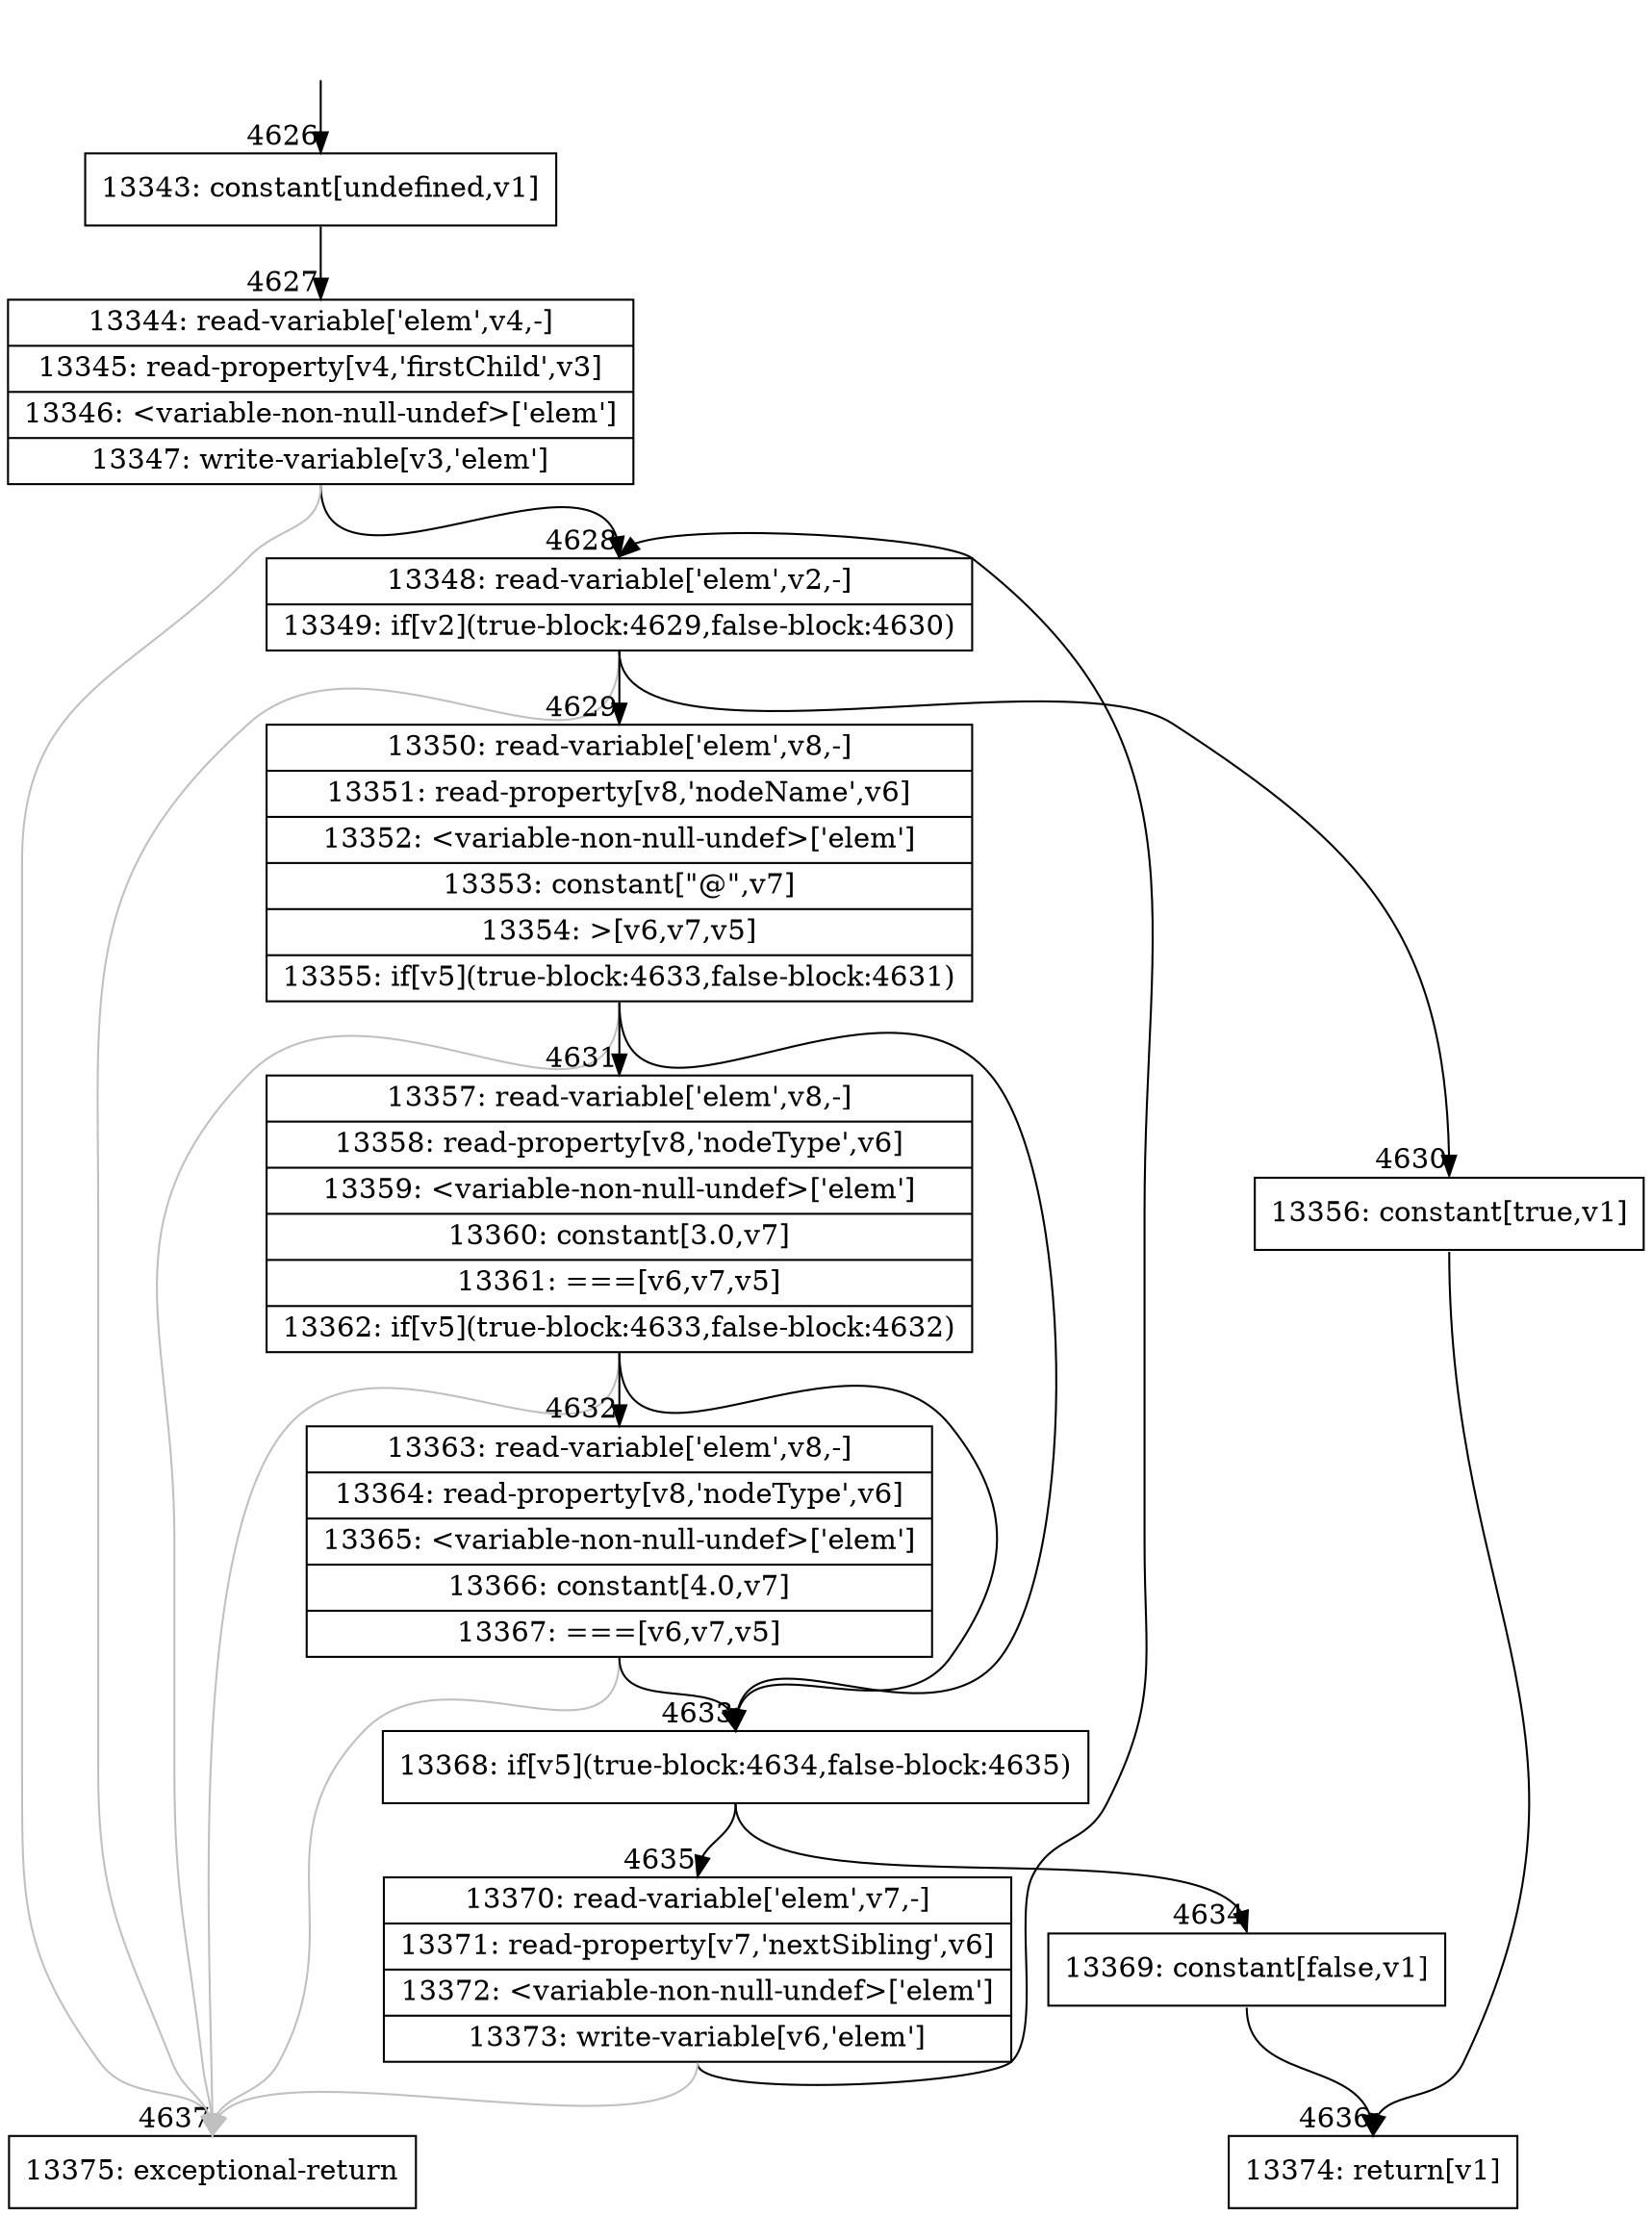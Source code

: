 digraph {
rankdir="TD"
BB_entry305[shape=none,label=""];
BB_entry305 -> BB4626 [tailport=s, headport=n, headlabel="    4626"]
BB4626 [shape=record label="{13343: constant[undefined,v1]}" ] 
BB4626 -> BB4627 [tailport=s, headport=n, headlabel="      4627"]
BB4627 [shape=record label="{13344: read-variable['elem',v4,-]|13345: read-property[v4,'firstChild',v3]|13346: \<variable-non-null-undef\>['elem']|13347: write-variable[v3,'elem']}" ] 
BB4627 -> BB4628 [tailport=s, headport=n, headlabel="      4628"]
BB4627 -> BB4637 [tailport=s, headport=n, color=gray, headlabel="      4637"]
BB4628 [shape=record label="{13348: read-variable['elem',v2,-]|13349: if[v2](true-block:4629,false-block:4630)}" ] 
BB4628 -> BB4629 [tailport=s, headport=n, headlabel="      4629"]
BB4628 -> BB4630 [tailport=s, headport=n, headlabel="      4630"]
BB4628 -> BB4637 [tailport=s, headport=n, color=gray]
BB4629 [shape=record label="{13350: read-variable['elem',v8,-]|13351: read-property[v8,'nodeName',v6]|13352: \<variable-non-null-undef\>['elem']|13353: constant[\"@\",v7]|13354: \>[v6,v7,v5]|13355: if[v5](true-block:4633,false-block:4631)}" ] 
BB4629 -> BB4633 [tailport=s, headport=n, headlabel="      4633"]
BB4629 -> BB4631 [tailport=s, headport=n, headlabel="      4631"]
BB4629 -> BB4637 [tailport=s, headport=n, color=gray]
BB4630 [shape=record label="{13356: constant[true,v1]}" ] 
BB4630 -> BB4636 [tailport=s, headport=n, headlabel="      4636"]
BB4631 [shape=record label="{13357: read-variable['elem',v8,-]|13358: read-property[v8,'nodeType',v6]|13359: \<variable-non-null-undef\>['elem']|13360: constant[3.0,v7]|13361: ===[v6,v7,v5]|13362: if[v5](true-block:4633,false-block:4632)}" ] 
BB4631 -> BB4633 [tailport=s, headport=n]
BB4631 -> BB4632 [tailport=s, headport=n, headlabel="      4632"]
BB4631 -> BB4637 [tailport=s, headport=n, color=gray]
BB4632 [shape=record label="{13363: read-variable['elem',v8,-]|13364: read-property[v8,'nodeType',v6]|13365: \<variable-non-null-undef\>['elem']|13366: constant[4.0,v7]|13367: ===[v6,v7,v5]}" ] 
BB4632 -> BB4633 [tailport=s, headport=n]
BB4632 -> BB4637 [tailport=s, headport=n, color=gray]
BB4633 [shape=record label="{13368: if[v5](true-block:4634,false-block:4635)}" ] 
BB4633 -> BB4634 [tailport=s, headport=n, headlabel="      4634"]
BB4633 -> BB4635 [tailport=s, headport=n, headlabel="      4635"]
BB4634 [shape=record label="{13369: constant[false,v1]}" ] 
BB4634 -> BB4636 [tailport=s, headport=n]
BB4635 [shape=record label="{13370: read-variable['elem',v7,-]|13371: read-property[v7,'nextSibling',v6]|13372: \<variable-non-null-undef\>['elem']|13373: write-variable[v6,'elem']}" ] 
BB4635 -> BB4628 [tailport=s, headport=n]
BB4635 -> BB4637 [tailport=s, headport=n, color=gray]
BB4636 [shape=record label="{13374: return[v1]}" ] 
BB4637 [shape=record label="{13375: exceptional-return}" ] 
//#$~ 4929
}
